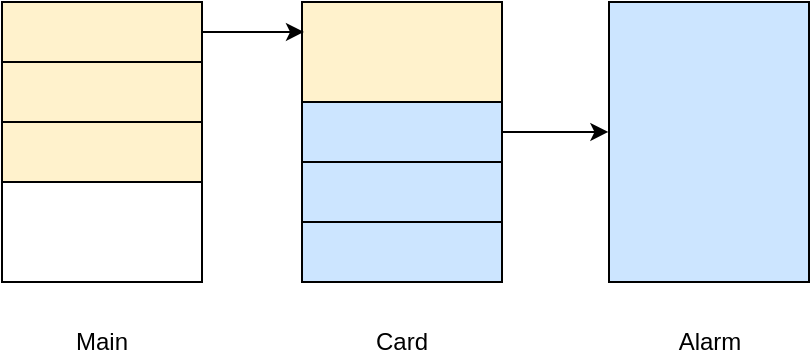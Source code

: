 <mxfile version="12.4.3" type="github" pages="1"><diagram id="vOPfmL9D1uxX4KKTdIEi" name="Page-1"><mxGraphModel dx="663" dy="574" grid="1" gridSize="10" guides="1" tooltips="1" connect="1" arrows="1" fold="1" page="1" pageScale="1" pageWidth="827" pageHeight="1169" math="0" shadow="0"><root><mxCell id="0"/><mxCell id="1" parent="0"/><mxCell id="ovpYZH4UvG0HrFPjY8dC-24" value="" style="group" vertex="1" connectable="0" parent="1"><mxGeometry x="60" y="250" width="403.5" height="180" as="geometry"/></mxCell><mxCell id="ovpYZH4UvG0HrFPjY8dC-1" value="" style="rounded=0;whiteSpace=wrap;html=1;" vertex="1" parent="ovpYZH4UvG0HrFPjY8dC-24"><mxGeometry width="100" height="140" as="geometry"/></mxCell><mxCell id="ovpYZH4UvG0HrFPjY8dC-2" value="" style="rounded=0;whiteSpace=wrap;html=1;fillColor=#FFF2CC;" vertex="1" parent="ovpYZH4UvG0HrFPjY8dC-24"><mxGeometry x="150" width="100" height="140" as="geometry"/></mxCell><mxCell id="ovpYZH4UvG0HrFPjY8dC-3" value="" style="rounded=0;whiteSpace=wrap;html=1;fillColor=#CCE5FF;" vertex="1" parent="ovpYZH4UvG0HrFPjY8dC-24"><mxGeometry x="303.5" width="100" height="140" as="geometry"/></mxCell><mxCell id="ovpYZH4UvG0HrFPjY8dC-9" value="" style="group" vertex="1" connectable="0" parent="ovpYZH4UvG0HrFPjY8dC-24"><mxGeometry width="100" height="90" as="geometry"/></mxCell><mxCell id="ovpYZH4UvG0HrFPjY8dC-6" value="" style="rounded=0;whiteSpace=wrap;html=1;fillColor=#FFF2CC;" vertex="1" parent="ovpYZH4UvG0HrFPjY8dC-9"><mxGeometry y="60" width="100" height="30" as="geometry"/></mxCell><mxCell id="ovpYZH4UvG0HrFPjY8dC-5" value="" style="rounded=0;whiteSpace=wrap;html=1;fillColor=#FFF2CC;" vertex="1" parent="ovpYZH4UvG0HrFPjY8dC-9"><mxGeometry y="30" width="100" height="30" as="geometry"/></mxCell><mxCell id="ovpYZH4UvG0HrFPjY8dC-4" value="" style="rounded=0;whiteSpace=wrap;html=1;fillColor=#FFF2CC;" vertex="1" parent="ovpYZH4UvG0HrFPjY8dC-9"><mxGeometry width="100" height="30" as="geometry"/></mxCell><mxCell id="ovpYZH4UvG0HrFPjY8dC-18" value="" style="group" vertex="1" connectable="0" parent="ovpYZH4UvG0HrFPjY8dC-24"><mxGeometry x="150" y="50" width="100" height="90" as="geometry"/></mxCell><mxCell id="ovpYZH4UvG0HrFPjY8dC-13" value="" style="rounded=0;whiteSpace=wrap;html=1;fillColor=#CCE5FF;" vertex="1" parent="ovpYZH4UvG0HrFPjY8dC-18"><mxGeometry width="100" height="30" as="geometry"/></mxCell><mxCell id="ovpYZH4UvG0HrFPjY8dC-12" value="" style="rounded=0;whiteSpace=wrap;html=1;fillColor=#CCE5FF;" vertex="1" parent="ovpYZH4UvG0HrFPjY8dC-18"><mxGeometry y="30" width="100" height="30" as="geometry"/></mxCell><mxCell id="ovpYZH4UvG0HrFPjY8dC-11" value="" style="rounded=0;whiteSpace=wrap;html=1;fillColor=#CCE5FF;" vertex="1" parent="ovpYZH4UvG0HrFPjY8dC-18"><mxGeometry y="60" width="100" height="30" as="geometry"/></mxCell><mxCell id="ovpYZH4UvG0HrFPjY8dC-19" style="edgeStyle=orthogonalEdgeStyle;rounded=0;orthogonalLoop=1;jettySize=auto;html=1;exitX=1;exitY=0.5;exitDx=0;exitDy=0;entryX=0.01;entryY=0.107;entryDx=0;entryDy=0;entryPerimeter=0;" edge="1" parent="ovpYZH4UvG0HrFPjY8dC-24" source="ovpYZH4UvG0HrFPjY8dC-4" target="ovpYZH4UvG0HrFPjY8dC-2"><mxGeometry relative="1" as="geometry"/></mxCell><mxCell id="ovpYZH4UvG0HrFPjY8dC-20" style="edgeStyle=orthogonalEdgeStyle;rounded=0;orthogonalLoop=1;jettySize=auto;html=1;exitX=1;exitY=0.5;exitDx=0;exitDy=0;entryX=-0.003;entryY=0.464;entryDx=0;entryDy=0;entryPerimeter=0;" edge="1" parent="ovpYZH4UvG0HrFPjY8dC-24" source="ovpYZH4UvG0HrFPjY8dC-13" target="ovpYZH4UvG0HrFPjY8dC-3"><mxGeometry relative="1" as="geometry"/></mxCell><mxCell id="ovpYZH4UvG0HrFPjY8dC-21" value="Main" style="text;html=1;strokeColor=none;fillColor=none;align=center;verticalAlign=middle;whiteSpace=wrap;rounded=0;" vertex="1" parent="ovpYZH4UvG0HrFPjY8dC-24"><mxGeometry x="30" y="160" width="40" height="20" as="geometry"/></mxCell><mxCell id="ovpYZH4UvG0HrFPjY8dC-22" value="Card" style="text;html=1;strokeColor=none;fillColor=none;align=center;verticalAlign=middle;whiteSpace=wrap;rounded=0;" vertex="1" parent="ovpYZH4UvG0HrFPjY8dC-24"><mxGeometry x="180" y="160" width="40" height="20" as="geometry"/></mxCell><mxCell id="ovpYZH4UvG0HrFPjY8dC-23" value="Alarm" style="text;html=1;strokeColor=none;fillColor=none;align=center;verticalAlign=middle;whiteSpace=wrap;rounded=0;" vertex="1" parent="ovpYZH4UvG0HrFPjY8dC-24"><mxGeometry x="333.5" y="160" width="40" height="20" as="geometry"/></mxCell></root></mxGraphModel></diagram></mxfile>